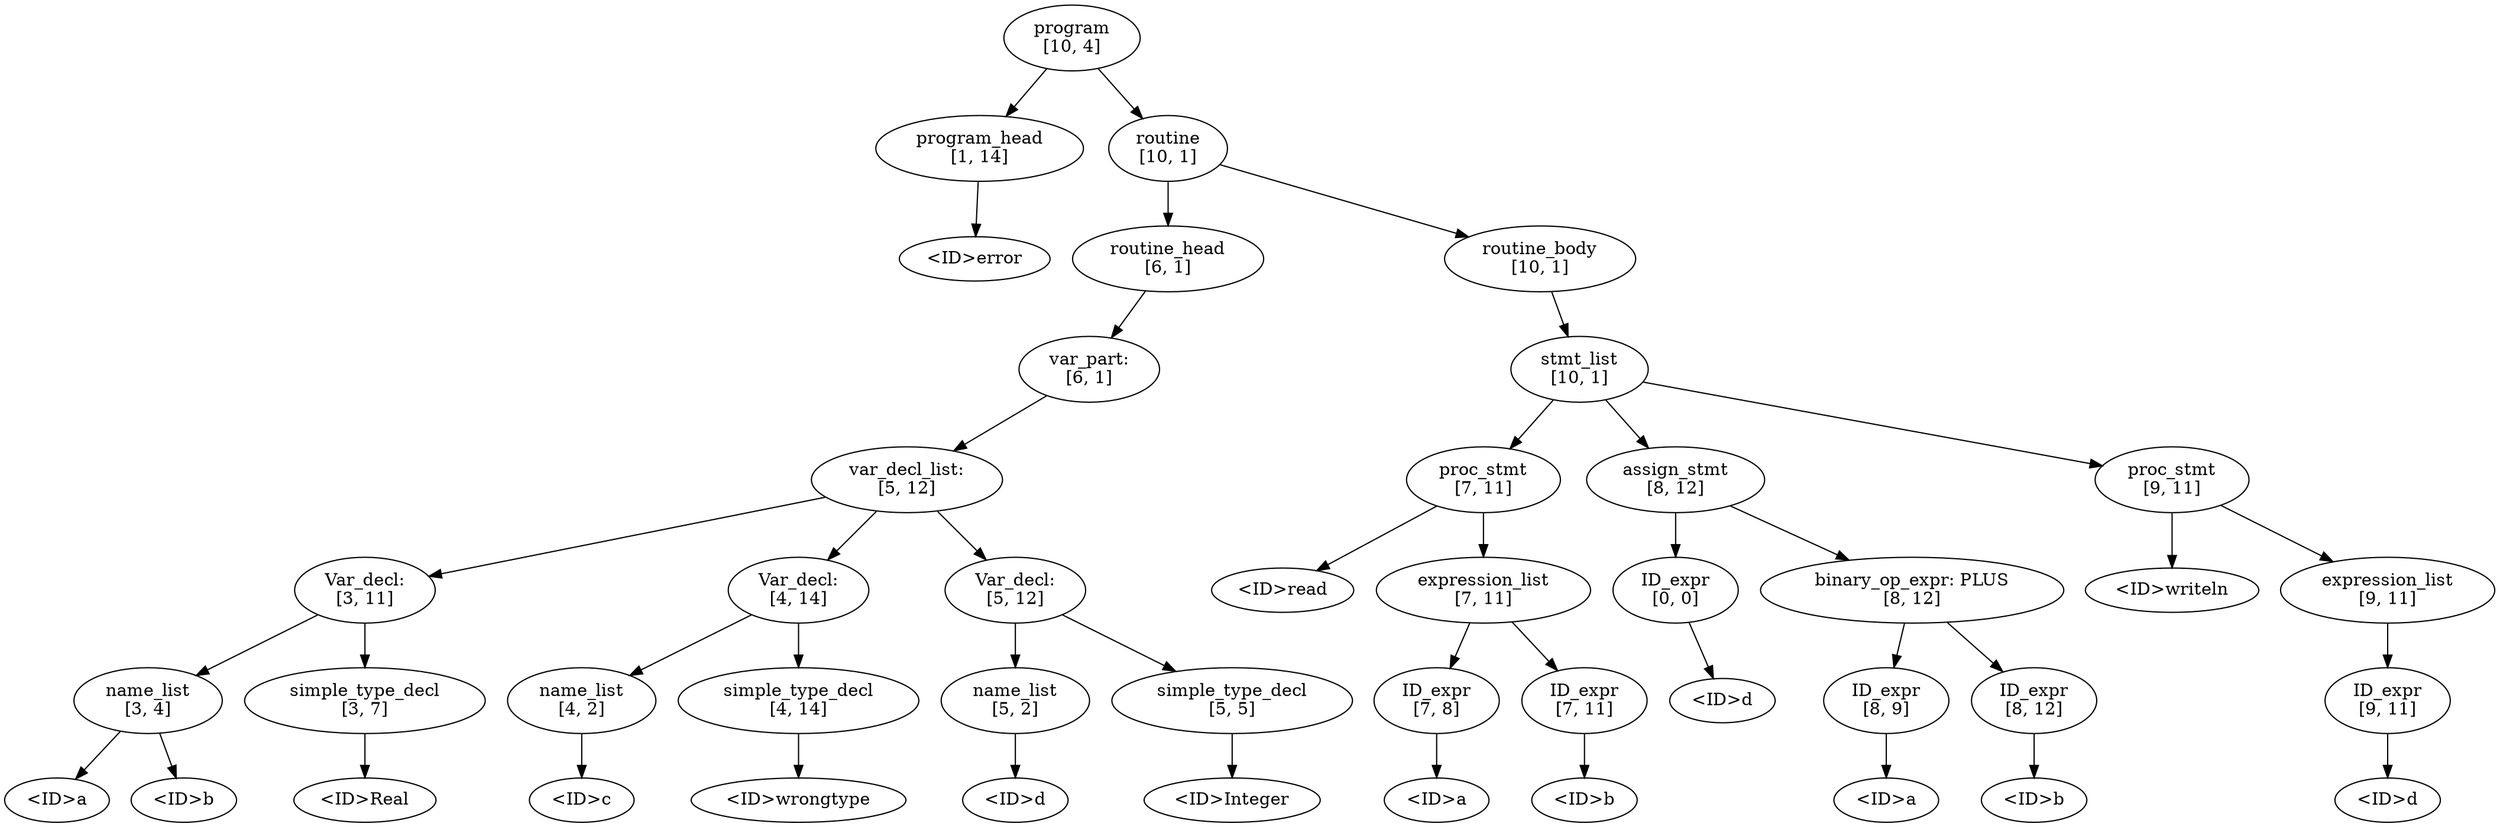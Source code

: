 digraph g {
	node_0->node_1;
	node_1->node_2;
	node_0->node_3;
	node_3->node_4;
	node_4->node_5;
	node_5->node_6;
	node_6->node_7;
	node_7->node_8;
	node_8->node_9;
	node_8->node_10;
	node_7->node_11;
	node_11->node_12;
	node_6->node_13;
	node_13->node_14;
	node_14->node_15;
	node_13->node_16;
	node_16->node_17;
	node_6->node_18;
	node_18->node_19;
	node_19->node_20;
	node_18->node_21;
	node_21->node_22;
	node_3->node_23;
	node_23->node_24;
	node_24->node_25;
	node_25->node_26;
	node_25->node_27;
	node_27->node_28;
	node_28->node_29;
	node_27->node_30;
	node_30->node_31;
	node_24->node_32;
	node_32->node_33;
	node_33->node_34;
	node_32->node_35;
	node_35->node_36;
	node_36->node_37;
	node_35->node_38;
	node_38->node_39;
	node_24->node_40;
	node_40->node_41;
	node_40->node_42;
	node_42->node_43;
	node_43->node_44;
	node_0[label="program\n[10, 4]"];
	node_1[label="program_head\n[1, 14]"];
	node_2[label="<ID>error"];
	node_3[label="routine\n[10, 1]"];
	node_4[label="routine_head\n[6, 1]"];
	node_5[label="var_part:\n[6, 1]"];
	node_6[label="var_decl_list:\n[5, 12]"];
	node_7[label="Var_decl:\n[3, 11]"];
	node_8[label="name_list\n[3, 4]"];
	node_9[label="<ID>a"];
	node_10[label="<ID>b"];
	node_11[label="simple_type_decl\n[3, 7]"];
	node_12[label="<ID>Real"];
	node_13[label="Var_decl:\n[4, 14]"];
	node_14[label="name_list\n[4, 2]"];
	node_15[label="<ID>c"];
	node_16[label="simple_type_decl\n[4, 14]"];
	node_17[label="<ID>wrongtype"];
	node_18[label="Var_decl:\n[5, 12]"];
	node_19[label="name_list\n[5, 2]"];
	node_20[label="<ID>d"];
	node_21[label="simple_type_decl\n[5, 5]"];
	node_22[label="<ID>Integer"];
	node_23[label="routine_body\n[10, 1]"];
	node_24[label="stmt_list\n[10, 1]"];
	node_25[label="proc_stmt\n[7, 11]"];
	node_26[label="<ID>read"];
	node_27[label="expression_list\n[7, 11]"];
	node_28[label="ID_expr\n[7, 8]"];
	node_29[label="<ID>a"];
	node_30[label="ID_expr\n[7, 11]"];
	node_31[label="<ID>b"];
	node_32[label="assign_stmt\n[8, 12]"];
	node_33[label="ID_expr\n[0, 0]"];
	node_34[label="<ID>d"];
	node_35[label="binary_op_expr: PLUS\n[8, 12]"];
	node_36[label="ID_expr\n[8, 9]"];
	node_37[label="<ID>a"];
	node_38[label="ID_expr\n[8, 12]"];
	node_39[label="<ID>b"];
	node_40[label="proc_stmt\n[9, 11]"];
	node_41[label="<ID>writeln"];
	node_42[label="expression_list\n[9, 11]"];
	node_43[label="ID_expr\n[9, 11]"];
	node_44[label="<ID>d"];
}